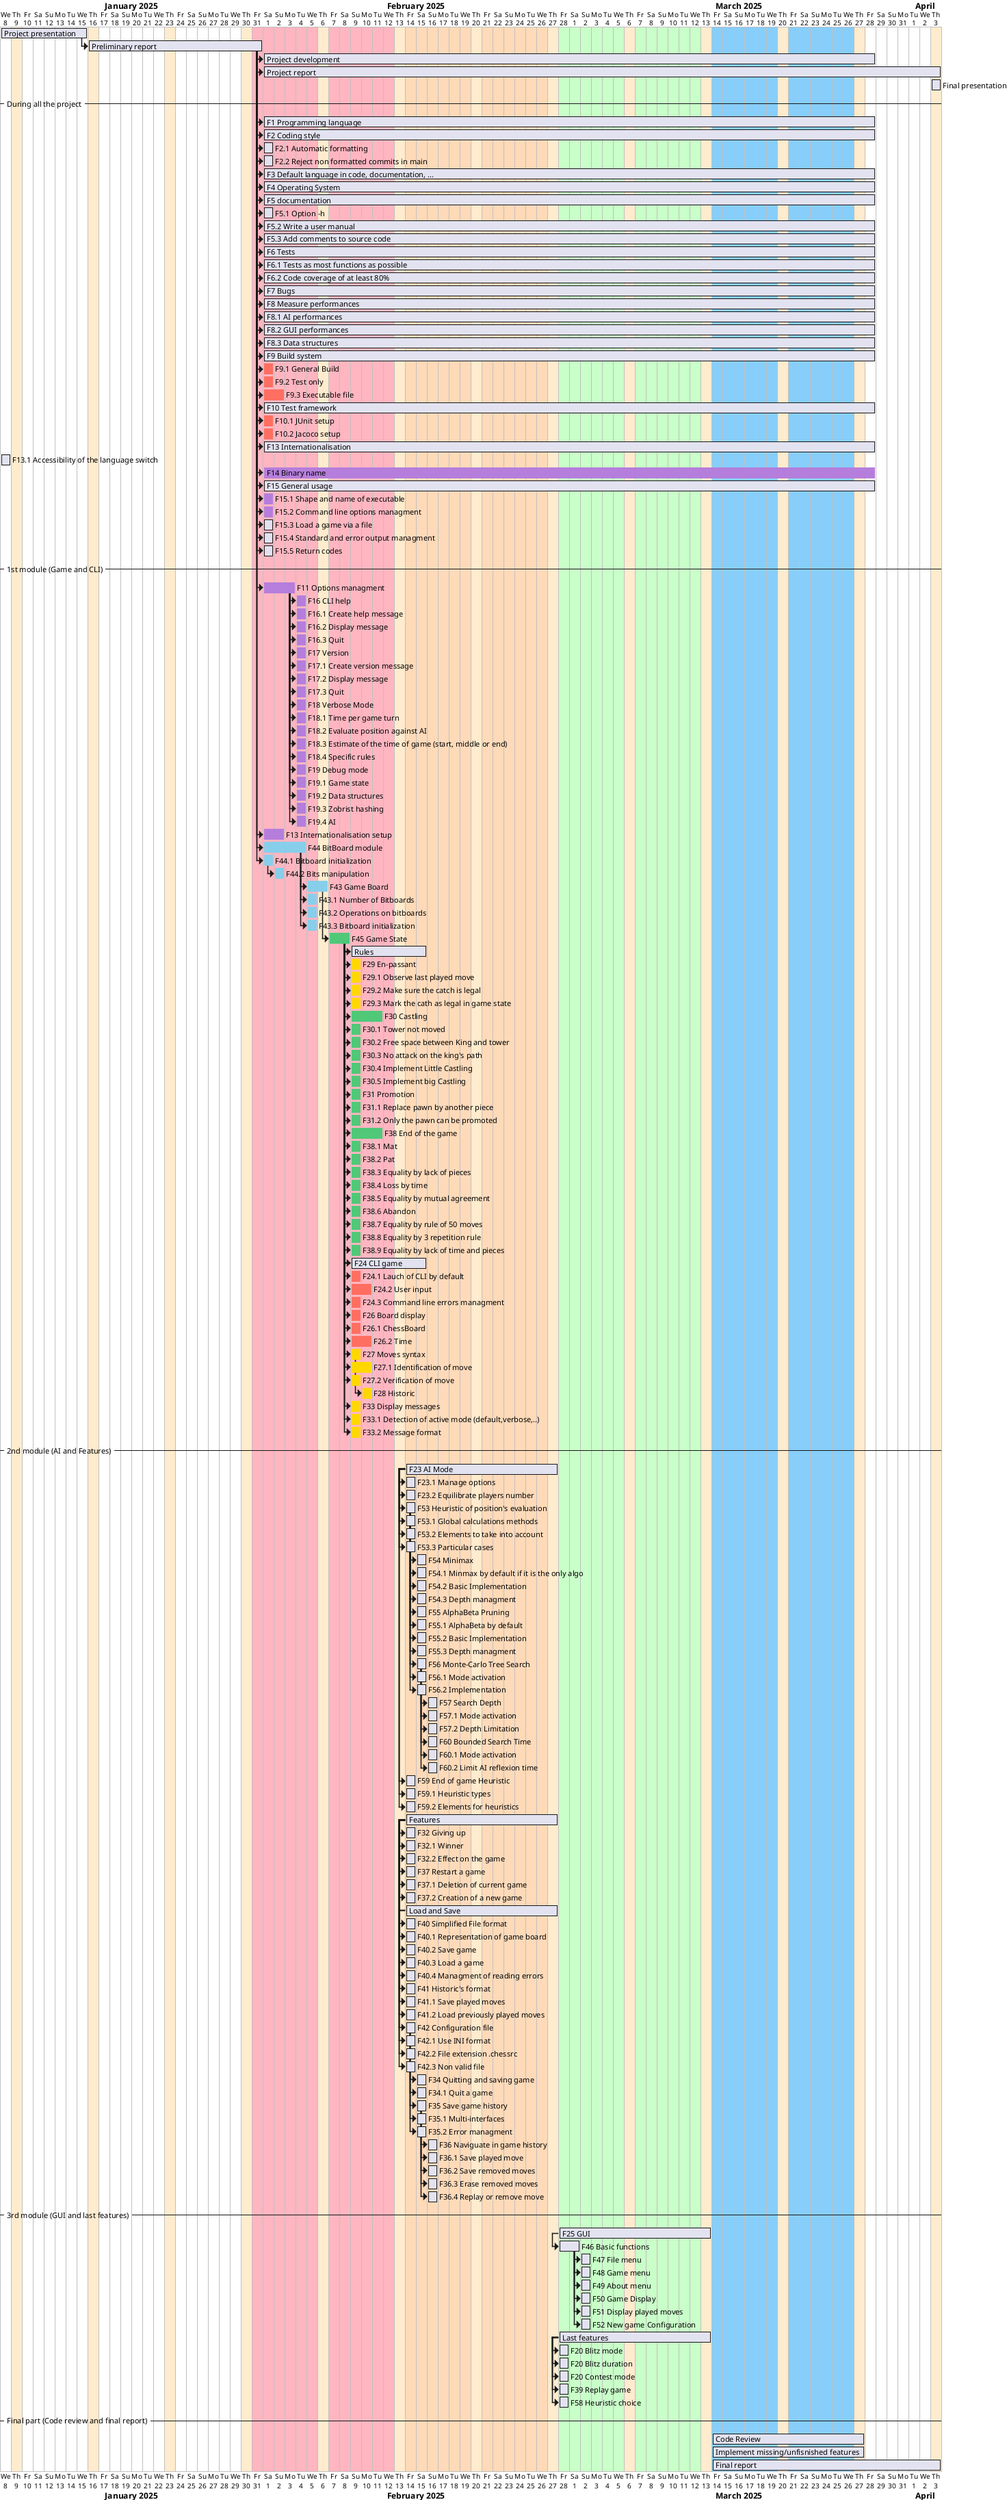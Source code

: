@startgantt
Project starts 2025-01-08
thursdays are colored in BlanchedAlmond
[Project presentation] requires 8 days
[Preliminary report] requires 16 days 
[Preliminary report] starts at [Project presentation]'s end
[Project development] requires 8 weeks
[Project development] starts at [Preliminary report]'s end
[Project report] ends on 2025-04-03
[Project report] starts at [Preliminary report]'s end
[Final presentation] requires 1 day
[Final presentation] starts at 2025-04-03
-- During all the project --
[F1 Programming language] as [F1] requires 8 weeks
[Preliminary report] -> [F1]
[F2 Coding style] as [F2] requires 8 weeks
[Preliminary report] -> [F2]
[F2.1 Automatic formatting] as [F2.1] requires 1 day
[Preliminary report]->[F2.1]
[F2.2 Reject non formatted commits in main] as [F2.2] requires 1 day
[Preliminary report]->[F2.2]
[F3 Default language in code, documentation, ...] as [F3] requires 8 weeks
[Preliminary report] -> [F3]
[F4 Operating System] as [F4] requires 8 weeks
[Preliminary report] -> [F4]
[F5 documentation] as [F5] requires 8 weeks
[Preliminary report] -> [F5]
[F5.1 Option -h] as [F5.1] requires 1 day
[Preliminary report]->[F5.1]
[F5.2 Write a user manual] as [F5.2] requires 8 weeks
[Preliminary report]->[F5.2]
[F5.3 Add comments to source code] as [F5.3] requires 8 weeks
[Preliminary report]->[F5.3]
[F6 Tests] as [F6] requires 8 weeks
[Preliminary report] -> [F6]
[F6.1 Tests as most functions as possible] as [F6.1] requires 8 weeks
[Preliminary report]->[F6.1]
[F6.2 Code coverage of at least 80%] as [F6.2] requires 8 weeks
[Preliminary report]->[F6.2]
[F7 Bugs] as [F7] requires 8 weeks
[Preliminary report] -> [F7]
[F8 Measure performances] as [F8] requires 8 weeks
[Preliminary report] -> [F8]
[F8.1 AI performances] as [F8.1] requires 8 weeks
[Preliminary report]->[F8.1]
[F8.2 GUI performances] as [F8.2] requires 8 weeks
[Preliminary report]->[F8.2]
[F8.3 Data structures] as [F8.3] requires 8 weeks
[Preliminary report]->[F8.3]
[F9 Build system] as [F9] requires 8 weeks
[Preliminary report] -> [F9]
[F9.1 General Build] as [F9.1] requires 1 day and is colored in #FF6F61
[Preliminary report]->[F9.1]
[F9.2 Test only] as [F9.2] requires 1 day and is colored in #FF6F61
[Preliminary report]->[F9.2]
[F9.3 Executable file] as [F9.3] requires 2 days and is colored in #FF6F61
[Preliminary report]->[F9.3]
[F10 Test framework] as [F10] requires 8 weeks
[Preliminary report] -> [F10]
[F10.1 JUnit setup] as [F10.1] requires 1 day and is colored in #FF6F61
[Preliminary report]->[F10.1]
[F10.2 Jacoco setup] as [F10.2] requires 1 day and is colored in #FF6F61
[Preliminary report]->[F10.2]
[F13 Internationalisation] as [F13] requires 8 weeks
[Preliminary report] -> [F13]
[F13.1 Accessibility of the language switch] as [F13.1] requires 1 day
[Preliminary report]->[F10.1]
[F14 Binary name] as [F14] requires 8 weeks and is colored in #B57EDC
[Preliminary report] -> [F14]
[F15 General usage] as [F15] requires 8 weeks
[Preliminary report] -> [F15]
[F15.1 Shape and name of executable] as [F15.1] requires 1 day and is colored in #B57EDC
[Preliminary report]->[F15.1]
[F15.2 Command line options managment] as [F15.2] requires 1 day and is colored in #B57EDC
[Preliminary report]->[F15.2]
[F15.3 Load a game via a file] as [F15.3] requires 1 day
[Preliminary report]->[F15.3]
[F15.4 Standard and error output managment] as [F15.4] requires 1 day
[Preliminary report]->[F15.4]
[F15.5 Return codes] as [F15.5] requires 1 day
[Preliminary report]->[F15.5]

-- 1st module (Game and CLI) --
[F11 Options managment] as [F11] requires 3 days and starts at [Preliminary report]'s end and is colored in #B57EDC
[F16 CLI help] requires 1 day and starts at [F11]'s end and is colored in #B57EDC
[F16.1 Create help message] as [F16.1] requires 1 day and is colored in #B57EDC
[F11]->[F16.1]
[F16.2 Display message] as [F16.2] requires 1 day and is colored in #B57EDC
[F11]->[F16.2]
[F16.3 Quit] as [F16.3] requires 1 day and is colored in #B57EDC
[F11]->[F16.3]
[F17 Version] requires 1 day and starts at [F11]'s end and is colored in #B57EDC
[F17.1 Create version message] as [F17.1] requires 1 day and is colored in #B57EDC
[F11]->[F17.1]
[F17.2 Display message] as [F17.2] requires 1 day and is colored in #B57EDC
[F11]->[F17.2]
[F17.3 Quit] as [F17.3] requires 1 day and is colored in #B57EDC
[F11]->[F17.3]
[F18 Verbose Mode] requires 1 day and starts at [F11]'s end and is colored in #B57EDC
[F18.1 Time per game turn] as [F18.1] requires 1 day and is colored in #B57EDC
[F11]->[F18.1]
[F18.2 Evaluate position against AI] as [F18.2] requires 1 day and is colored in #B57EDC
[F11]->[F18.2]
[F18.3 Estimate of the time of game (start, middle or end)] as [F18.3] requires 1 day and is colored in #B57EDC
[F11]->[F18.3]
[F18.4 Specific rules] as [F18.4] requires 1 day and is colored in #B57EDC
[F11]->[F18.4]
[F19 Debug mode] requires 1 day and starts at [F11]'s end and is colored in #B57EDC
[F19.1 Game state] as [F19.1] requires 1 day and is colored in #B57EDC
[F11]->[F19.1]
[F19.2 Data structures] as [F19.2] requires 1 day and is colored in #B57EDC
[F11]->[F19.2]
[F19.3 Zobrist hashing] as [F19.3] requires 1 day and is colored in #B57EDC
[F11]->[F19.3]
[F19.4 AI] as [F19.4] requires 1 day and is colored in #B57EDC
[F11]->[F19.4]
[F13 Internationalisation setup] requires 2 days and starts at [Preliminary report]'s end and is colored in #B57EDC

[F44 BitBoard module] as [F44] requires 4 days and starts at [Preliminary report]'s end and is colored in #87CEEB
[F44.1 Bitboard initialization] as [F44.1] requires 1 day and is colored in #87CEEB
[Preliminary report]->[F44.1]
[F44.2 Bits manipulation] as [F44.2] requires 1 day and is colored in #87CEEB
[F44.1]->[F44.2]
[F43 Game Board] as [F43] requires 2 days and starts at [F44]'s end and is colored in #87CEEB
[F43.1 Number of Bitboards] as [F43.1] requires 1 day and is colored in #87CEEB
[F44]->[F43.1]
[F43.2 Operations on bitboards] as [F43.2] requires 1 day and is colored in #87CEEB
[F44]->[F43.2]
[F43.3 Bitboard initialization] as [F43.3] requires 1 day and is colored in #87CEEB
[F44]->[F43.3]
[F45 Game State] as [F45] requires 2 days and starts at [F43]'s end and is colored in #50C878
[Rules] requires 1 week and starts at [F45]'s end
[F29 En-passant] as [F29] requires 1 day and starts at [Rules]'s start and is colored in #FFD700
[F29.1 Observe last played move] as [F29.1] requires 1 day and is colored in #FFD700
[F45]->[F29.1]
[F29.2 Make sure the catch is legal] as [F29.2] requires 1 day and is colored in #FFD700
[F45]->[F29.2]
[F29.3 Mark the cath as legal in game state] as [F29.3] requires 1 day and is colored in #FFD700
[F45]->[F29.3]
[F30 Castling] as [F30] requires 3 days and starts at [Rules]'s start and is colored in #50C878
[F30.1 Tower not moved] as [F30.1] requires 1 day and is colored in #50C878
[F45]->[F30.1]
[F30.2 Free space between King and tower] as [F30.2] requires 1 day and is colored in #50C878
[F45]->[F30.2]
[F30.3 No attack on the king's path] as [F30.3] requires 1 day and is colored in #50C878
[F45]->[F30.3]
[F30.4 Implement Little Castling] as [F30.4] requires 1 day and is colored in #50C878
[F45]->[F30.4]
[F30.5 Implement big Castling] as [F30.5] requires 1 day and is colored in #50C878
[F45]->[F30.5]
[F31 Promotion] as [F31] requires 1 day and starts at [Rules]'s start and is colored in #50C878
[F31.1 Replace pawn by another piece] as [F31.1] requires 1 day and is colored in #50C878
[F45]->[F31.1]
[F31.2 Only the pawn can be promoted] as [F31.2] requires 1 day and is colored in #50C878
[F45]->[F31.2]
[F38 End of the game] as [F38] requires 3 days and starts at [Rules]'s start and is colored in #50C878
[F38.1 Mat] as [F38.1] requires 1 day and is colored in #50C878
[F45]->[F38.1]
[F38.2 Pat] as [F38.2] requires 1 day and is colored in #50C878
[F45]->[F38.2]
[F38.3 Equality by lack of pieces] as [F38.3] requires 1 day and is colored in #50C878
[F45]->[F38.3]
[F38.4 Loss by time] as [F38.4] requires 1 day and is colored in #50C878
[F45]->[F38.4]
[F38.5 Equality by mutual agreement] as [F38.5] requires 1 day and is colored in #50C878
[F45]->[F38.5]
[F38.6 Abandon] as [F38.6] requires 1 day and is colored in #50C878
[F45]->[F38.6]
[F38.7 Equality by rule of 50 moves] as [F38.7] requires 1 day and is colored in #50C878
[F45]->[F38.7]
[F38.8 Equality by 3 repetition rule] as [F38.8] requires 1 day and is colored in #50C878
[F45]->[F38.8]
[F38.9 Equality by lack of time and pieces] as [F38.9] requires 1 day and is colored in #50C878
[F45]->[F38.9]


[F24 CLI game] as [F24] requires 1 week and starts at [F45]'s end
[F24.1 Lauch of CLI by default] as [F24.1] requires 1 day and is colored in #FF6F61
[F45]->[F24.1]
[F24.2 User input] as [F24.2] requires 2 days and is colored in #FF6F61
[F45]->[F24.2]
[F24.3 Command line errors managment] as [F24.3] requires 1 day and is colored in #FF6F61
[F45]->[F24.3]
[F26 Board display] as [F26] requires 1 day and starts at [F24]'s start and is colored in #FF6F61
[F26.1 ChessBoard] as [F26.1] requires 1 day and is colored in #FF6F61
[F45]->[F26.1]
[F26.2 Time] as [F26.2] requires 2 days and is colored in #FF6F61
[F45]->[F26.2]
[F27 Moves syntax] as [F27] requires 1 day and starts at [F24]'s start and is colored in #FFD700
[F27.1 Identification of move] as [F27.1] requires 2 days and is colored in #FFD700
[F45]->[F27.1]
[F27.2 Verification of move] as [F27.2] requires 1 day and is colored in #FFD700
[F45]->[F27.2]
[F28 Historic] as [F28] requires 1 day and starts at [F27]'s end and is colored in #FFD700
[F33 Display messages] as [F33] requires 1 day and starts at [F24]'s start and is colored in #FFD700
[F33.1 Detection of active mode (default,verbose,..)] as [F33.1] requires 1 day and is colored in #FFD700
[F45]->[F33.1]
[F33.2 Message format] as [F33.2] requires 1 day and is colored in #FFD700
[F45]->[F33.2]


-- 2nd module (AI and Features) --
[F23 AI Mode] as [F23] requires 2 weeks and starts on 2025-02-14
[F23.1 Manage options] as [F23.1] requires 1 day and starts at [F23]'s start
[F23.2 Equilibrate players number] as [F23.2] requires 1 day and starts at [F23]'s start
[F53 Heuristic of position's evaluation] as [F53] requires 1 day and starts at [F23]'s start
[F53.1 Global calculations methods] as [F53.1] requires 1 day and starts at [F23]'s start
[F53.2 Elements to take into account] as [F53.2] requires 1 day and starts at [F23]'s start
[F53.3 Particular cases] as [F53.3] requires 1 day and starts at [F23]'s start
[F54 Minimax] as [F54] requires 1 day and starts at [F53]'s end
[F54.1 Minmax by default if it is the only algo] as [F54.1] requires 1 day and starts at [F53]'s end
[F54.2 Basic Implementation] as [F54.2] requires 1 day and starts at [F53]'s end
[F54.3 Depth managment] as [F54.3] requires 1 day and starts at [F53]'s end
[F55 AlphaBeta Pruning] as [F55] requires 1 day and starts at [F53]'s end
[F55.1 AlphaBeta by default] as [F55.1] requires 1 day and starts at [F53]'s end
[F55.2 Basic Implementation] as [F55.2] requires 1 day and starts at [F53]'s end
[F55.3 Depth managment] as [F55.3] requires 1 day and starts at [F53]'s end
[F56 Monte-Carlo Tree Search] as [F56] requires 1 day and starts at [F53]'s end
[F56.1 Mode activation] as [F56.1] requires 1 day and starts at [F53]'s end
[F56.2 Implementation] as [F56.2] requires 1 day and starts at [F53]'s end
[F57 Search Depth] as [F57] requires 1 day and starts at [F56]'s end
[F57.1 Mode activation] as [F57.1] requires 1 day and starts at [F56]'s end
[F57.2 Depth Limitation] as [F57.2] requires 1 day and starts at [F56]'s end
[F60 Bounded Search Time] as [F60] requires 1 day and starts at [F56]'s end
[F60.1 Mode activation] as [F60.1] requires 1 day and starts at [F56]'s end
[F60.2 Limit AI reflexion time] as [F60.2] requires 1 day and starts at [F56]'s end
[F59 End of game Heuristic] as [F59] requires 1 day and starts at [F23]'s start
[F59.1 Heuristic types] as [F59.1] requires 1 day and starts at [F23]'s start
[F59.2 Elements for heuristics] as [F59.2] requires 1 day and starts at [F23]'s start

[Features] requires 2 weeks and starts on 2025-02-14
[F32 Giving up] as [F32] requires 1 day and starts at [Features]'s start
[F32.1 Winner] as [F32.1] requires 1 day and starts at [Features]'s start
[F32.2 Effect on the game] as [F32.2] requires 1 day and starts at [Features]'s start
[F37 Restart a game] as [F37] requires 1 day and starts at [Features]'s start
[F37.1 Deletion of current game] as [F37.1] requires 1 day and starts at [Features]'s start
[F37.2 Creation of a new game] as [F37.2] requires 1 day and starts at [Features]'s start

[Load and Save] requires 2 weeks and starts on 2025-02-14
[F40 Simplified File format] as [F40] requires 1 day and starts at [Load and Save]'s start
[F40.1 Representation of game board] as [F40.1] requires 1 day and starts at [Features]'s start
[F40.2 Save game] as [F40.2] requires 1 day and starts at [Features]'s start
[F40.3 Load a game] as [F40.3] requires 1 day and starts at [Features]'s start
[F40.4 Managment of reading errors] as [F40.4] requires 1 day and starts at [Features]'s start
[F41 Historic's format] as [F41] requires 1 day and starts at [Load and Save]'s start
[F41.1 Save played moves] as [F41.1] requires 1 day and starts at [Features]'s start
[F41.2 Load previously played moves] as [F41.2] requires 1 day and starts at [Features]'s start
[F42 Configuration file] as [F42] requires 1 day and starts at [Load and Save]'s start
[F42.1 Use INI format] as [F42.1] requires 1 day and starts at [Features]'s start
[F42.2 File extension .chessrc] as [F42.2] requires 1 day and starts at [Features]'s start
[F42.3 Non valid file] as [F42.3] requires 1 day and starts at [Features]'s start
[F34 Quitting and saving game] as [F34] requires 1 day and starts at [F42]'s end
[F34.1 Quit a game] as [F34.1] requires 1 day and starts at [F42]'s end
[F35 Save game history] as [F35] requires 1 day and starts at [F42]'s end
[F35.1 Multi-interfaces] as [F35.1] requires 1 day and starts at [F42]'s end
[F35.2 Error managment] as [F35.2] requires 1 day and starts at [F42]'s end
[F36 Naviguate in game history] as [F36] requires 1 day and starts at [F35]'s end
[F36.1 Save played move] as [F36.1] requires 1 day and starts at [F35]'s end
[F36.2 Save removed moves] as [F36.2] requires 1 day and starts at [F35]'s end
[F36.3 Erase removed moves] as [F36.3] requires 1 day and starts at [F35]'s end
[F36.4 Replay or remove move] as [F36.4] requires 1 day and starts at [F35]'s end

-- 3rd module (GUI and last features) --
[F25 GUI] as [F25] requires 2 weeks and starts on 2025-02-28
[F46 Basic functions] as [F46] requires 2 days and starts at [F25]'s start
[F47 File menu] as [F47] requires 1 day and starts at [F46]'s end
[F48 Game menu] as [F48] requires 1 day and starts at [F46]'s end
[F49 About menu] as [F49] requires 1 day and starts at [F46]'s end
[F50 Game Display] as [F50] requires 1 day and starts at [F46]'s end
[F51 Display played moves] as [F51] requires 1 day and starts at [F46]'s end
[F52 New game Configuration] as [F52] requires 1 day and starts at [F46]'s end

[Last features] requires 2 weeks and starts on 2025-02-28
[F20 Blitz mode] as [F20] requires 1 day and starts at [Last features]'s start
[F20 Blitz duration] as [F21] requires 1 day and starts at [Last features]'s start
[F20 Contest mode] as [F22] requires 1 day and starts at [Last features]'s start
[F39 Replay game] as [F39] requires 1 day and starts at [Last features]'s start
[F58 Heuristic choice] as [F58] requires 1 day and starts at [Last features]'s start

-- Final part (Code review and final report) --
[Code Review] requires 2 weeks and starts on 2025-03-14
[Implement missing/unfisnished features] requires 2 weeks and starts on 2025-03-14
[Final report] requires 3 weeks and starts on 2025-03-14

2025-01-30 to 2025-02-13 are colored in LightPink
2025-02-14 to 2025-02-27 are colored in PeachPuff
2025-02-28 to 2025-03-13 are colored in TECHNOLOGY
2025-03-14 to 2025-03-27 are colored in LightSkyBlue
@endgantt


